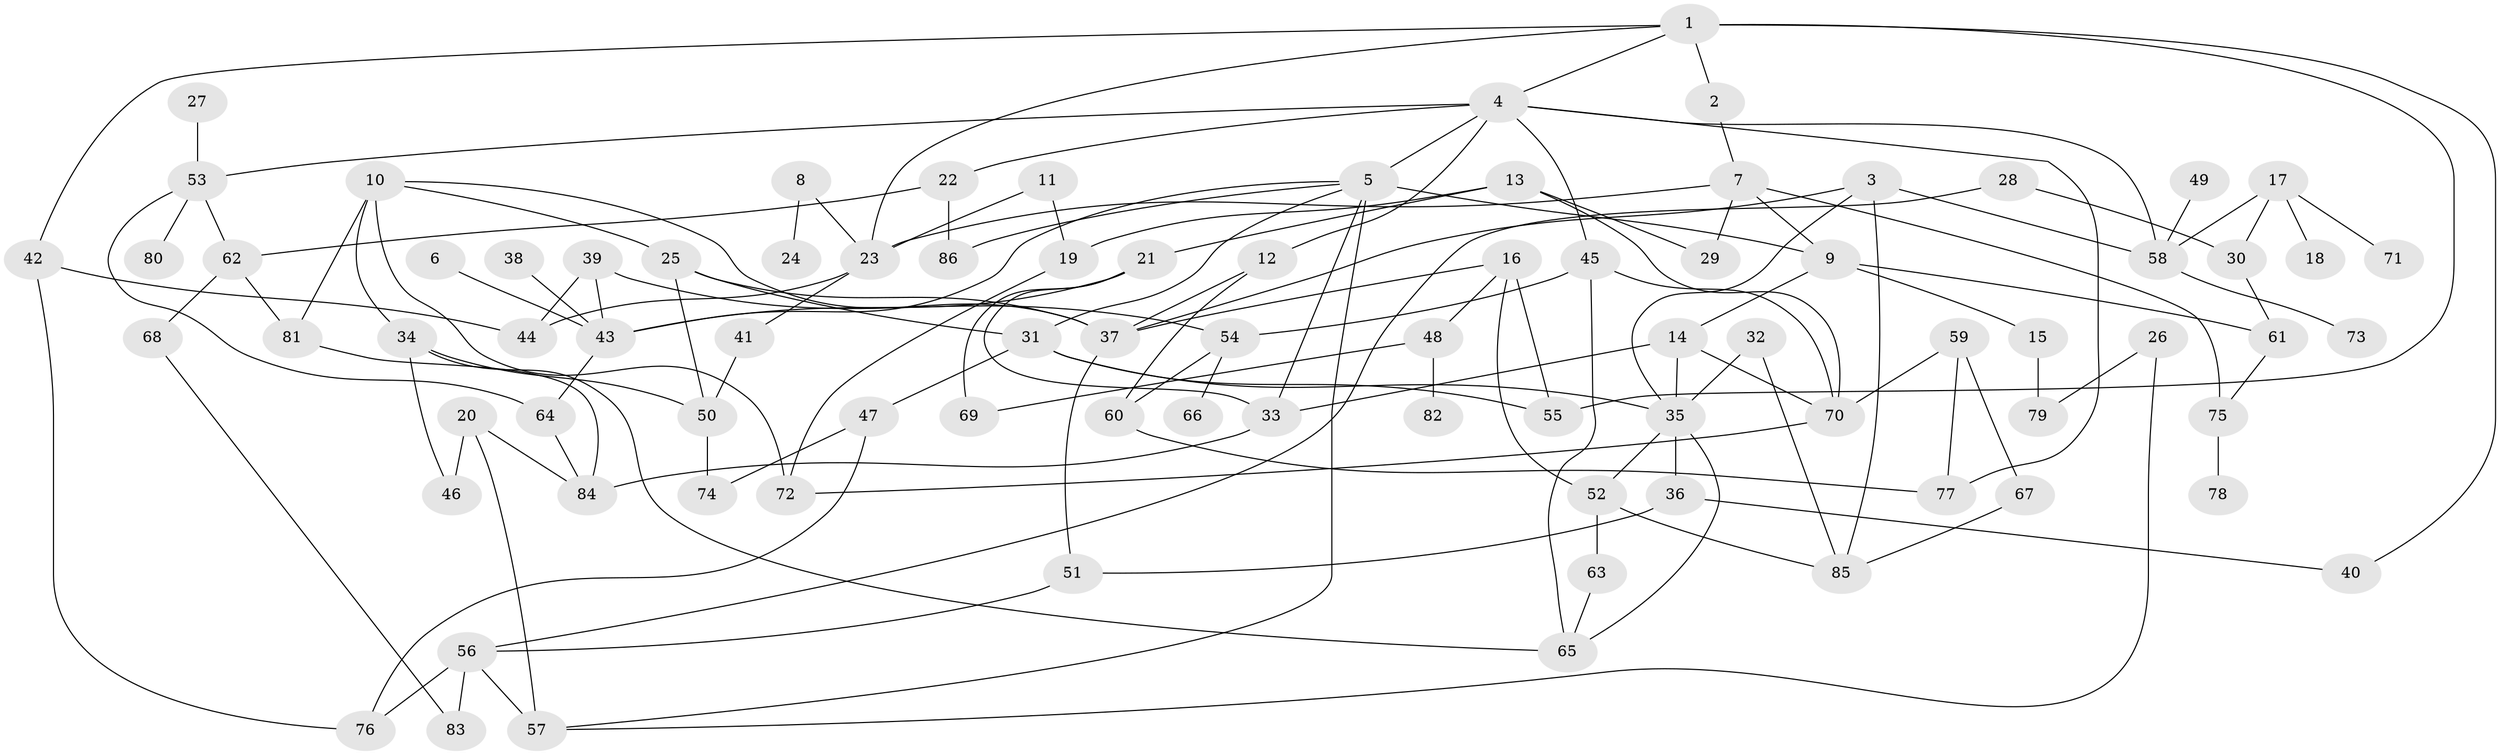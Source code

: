 // original degree distribution, {4: 0.13986013986013987, 9: 0.006993006993006993, 7: 0.03496503496503497, 6: 0.02097902097902098, 2: 0.3076923076923077, 1: 0.23076923076923078, 5: 0.09090909090909091, 3: 0.16783216783216784}
// Generated by graph-tools (version 1.1) at 2025/36/03/04/25 23:36:04]
// undirected, 86 vertices, 137 edges
graph export_dot {
  node [color=gray90,style=filled];
  1;
  2;
  3;
  4;
  5;
  6;
  7;
  8;
  9;
  10;
  11;
  12;
  13;
  14;
  15;
  16;
  17;
  18;
  19;
  20;
  21;
  22;
  23;
  24;
  25;
  26;
  27;
  28;
  29;
  30;
  31;
  32;
  33;
  34;
  35;
  36;
  37;
  38;
  39;
  40;
  41;
  42;
  43;
  44;
  45;
  46;
  47;
  48;
  49;
  50;
  51;
  52;
  53;
  54;
  55;
  56;
  57;
  58;
  59;
  60;
  61;
  62;
  63;
  64;
  65;
  66;
  67;
  68;
  69;
  70;
  71;
  72;
  73;
  74;
  75;
  76;
  77;
  78;
  79;
  80;
  81;
  82;
  83;
  84;
  85;
  86;
  1 -- 2 [weight=1.0];
  1 -- 4 [weight=1.0];
  1 -- 23 [weight=1.0];
  1 -- 40 [weight=1.0];
  1 -- 42 [weight=1.0];
  1 -- 55 [weight=1.0];
  2 -- 7 [weight=1.0];
  3 -- 35 [weight=1.0];
  3 -- 37 [weight=1.0];
  3 -- 58 [weight=1.0];
  3 -- 85 [weight=1.0];
  4 -- 5 [weight=1.0];
  4 -- 12 [weight=1.0];
  4 -- 22 [weight=1.0];
  4 -- 45 [weight=1.0];
  4 -- 53 [weight=1.0];
  4 -- 58 [weight=1.0];
  4 -- 77 [weight=1.0];
  5 -- 9 [weight=1.0];
  5 -- 31 [weight=1.0];
  5 -- 33 [weight=1.0];
  5 -- 43 [weight=1.0];
  5 -- 57 [weight=1.0];
  5 -- 86 [weight=1.0];
  6 -- 43 [weight=1.0];
  7 -- 9 [weight=1.0];
  7 -- 23 [weight=1.0];
  7 -- 29 [weight=1.0];
  7 -- 75 [weight=2.0];
  8 -- 23 [weight=1.0];
  8 -- 24 [weight=1.0];
  9 -- 14 [weight=1.0];
  9 -- 15 [weight=1.0];
  9 -- 61 [weight=1.0];
  10 -- 25 [weight=1.0];
  10 -- 34 [weight=1.0];
  10 -- 37 [weight=1.0];
  10 -- 72 [weight=1.0];
  10 -- 81 [weight=1.0];
  11 -- 19 [weight=1.0];
  11 -- 23 [weight=1.0];
  12 -- 37 [weight=1.0];
  12 -- 60 [weight=1.0];
  13 -- 19 [weight=1.0];
  13 -- 21 [weight=1.0];
  13 -- 29 [weight=1.0];
  13 -- 70 [weight=1.0];
  14 -- 33 [weight=1.0];
  14 -- 35 [weight=1.0];
  14 -- 70 [weight=1.0];
  15 -- 79 [weight=1.0];
  16 -- 37 [weight=1.0];
  16 -- 48 [weight=2.0];
  16 -- 52 [weight=1.0];
  16 -- 55 [weight=1.0];
  17 -- 18 [weight=1.0];
  17 -- 30 [weight=1.0];
  17 -- 58 [weight=2.0];
  17 -- 71 [weight=1.0];
  19 -- 72 [weight=1.0];
  20 -- 46 [weight=1.0];
  20 -- 57 [weight=1.0];
  20 -- 84 [weight=1.0];
  21 -- 33 [weight=1.0];
  21 -- 43 [weight=1.0];
  21 -- 69 [weight=1.0];
  22 -- 62 [weight=1.0];
  22 -- 86 [weight=1.0];
  23 -- 41 [weight=1.0];
  23 -- 44 [weight=1.0];
  25 -- 31 [weight=1.0];
  25 -- 37 [weight=1.0];
  25 -- 50 [weight=1.0];
  26 -- 57 [weight=1.0];
  26 -- 79 [weight=1.0];
  27 -- 53 [weight=1.0];
  28 -- 30 [weight=1.0];
  28 -- 56 [weight=1.0];
  30 -- 61 [weight=1.0];
  31 -- 35 [weight=2.0];
  31 -- 47 [weight=1.0];
  31 -- 55 [weight=1.0];
  32 -- 35 [weight=2.0];
  32 -- 85 [weight=1.0];
  33 -- 84 [weight=1.0];
  34 -- 46 [weight=1.0];
  34 -- 50 [weight=1.0];
  34 -- 65 [weight=1.0];
  35 -- 36 [weight=1.0];
  35 -- 52 [weight=1.0];
  35 -- 65 [weight=1.0];
  36 -- 40 [weight=1.0];
  36 -- 51 [weight=1.0];
  37 -- 51 [weight=1.0];
  38 -- 43 [weight=1.0];
  39 -- 43 [weight=1.0];
  39 -- 44 [weight=1.0];
  39 -- 54 [weight=1.0];
  41 -- 50 [weight=1.0];
  42 -- 44 [weight=1.0];
  42 -- 76 [weight=1.0];
  43 -- 64 [weight=1.0];
  45 -- 54 [weight=1.0];
  45 -- 65 [weight=1.0];
  45 -- 70 [weight=1.0];
  47 -- 74 [weight=1.0];
  47 -- 76 [weight=1.0];
  48 -- 69 [weight=1.0];
  48 -- 82 [weight=1.0];
  49 -- 58 [weight=1.0];
  50 -- 74 [weight=1.0];
  51 -- 56 [weight=1.0];
  52 -- 63 [weight=1.0];
  52 -- 85 [weight=1.0];
  53 -- 62 [weight=1.0];
  53 -- 64 [weight=1.0];
  53 -- 80 [weight=1.0];
  54 -- 60 [weight=1.0];
  54 -- 66 [weight=1.0];
  56 -- 57 [weight=1.0];
  56 -- 76 [weight=1.0];
  56 -- 83 [weight=1.0];
  58 -- 73 [weight=1.0];
  59 -- 67 [weight=1.0];
  59 -- 70 [weight=1.0];
  59 -- 77 [weight=1.0];
  60 -- 77 [weight=1.0];
  61 -- 75 [weight=1.0];
  62 -- 68 [weight=2.0];
  62 -- 81 [weight=1.0];
  63 -- 65 [weight=1.0];
  64 -- 84 [weight=1.0];
  67 -- 85 [weight=1.0];
  68 -- 83 [weight=1.0];
  70 -- 72 [weight=1.0];
  75 -- 78 [weight=1.0];
  81 -- 84 [weight=1.0];
}

